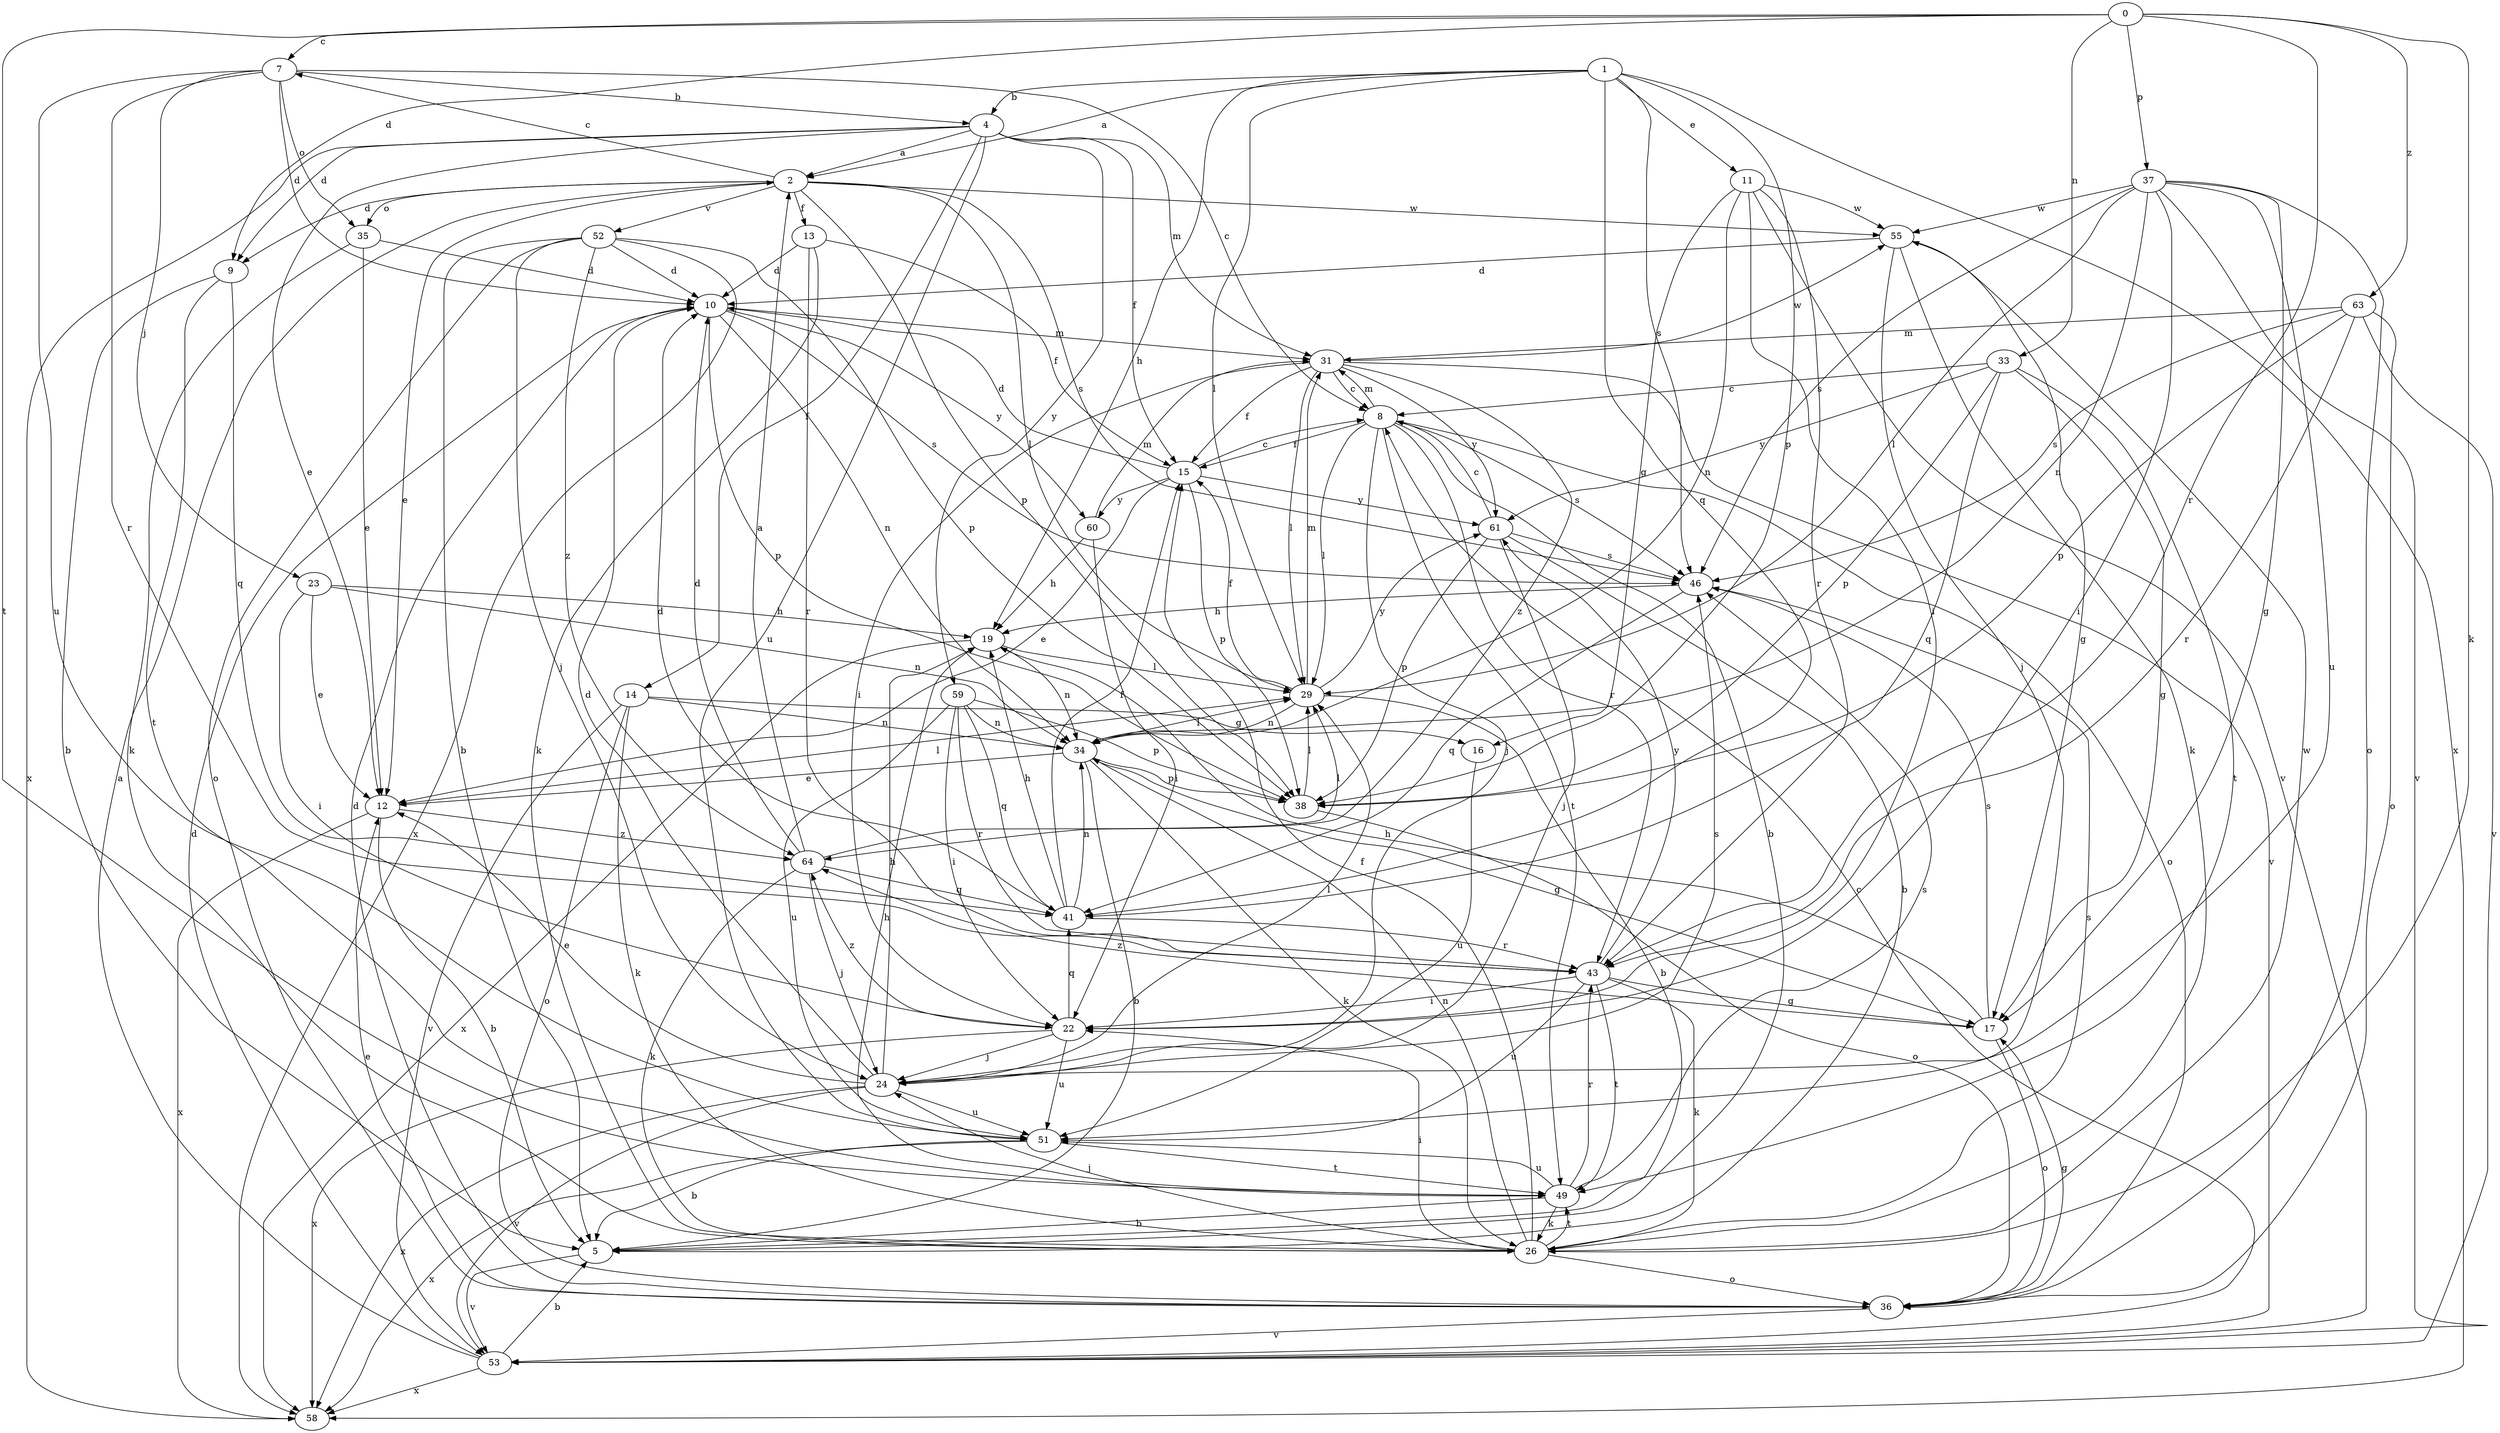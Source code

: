 strict digraph  {
0;
1;
2;
4;
5;
7;
8;
9;
10;
11;
12;
13;
14;
15;
16;
17;
19;
22;
23;
24;
26;
29;
31;
33;
34;
35;
36;
37;
38;
41;
43;
46;
49;
51;
52;
53;
55;
58;
59;
60;
61;
63;
64;
0 -> 7  [label=c];
0 -> 9  [label=d];
0 -> 26  [label=k];
0 -> 33  [label=n];
0 -> 37  [label=p];
0 -> 43  [label=r];
0 -> 49  [label=t];
0 -> 63  [label=z];
1 -> 2  [label=a];
1 -> 4  [label=b];
1 -> 11  [label=e];
1 -> 19  [label=h];
1 -> 29  [label=l];
1 -> 38  [label=p];
1 -> 41  [label=q];
1 -> 46  [label=s];
1 -> 58  [label=x];
2 -> 7  [label=c];
2 -> 9  [label=d];
2 -> 12  [label=e];
2 -> 13  [label=f];
2 -> 29  [label=l];
2 -> 35  [label=o];
2 -> 38  [label=p];
2 -> 46  [label=s];
2 -> 52  [label=v];
2 -> 55  [label=w];
4 -> 2  [label=a];
4 -> 9  [label=d];
4 -> 12  [label=e];
4 -> 14  [label=f];
4 -> 15  [label=f];
4 -> 31  [label=m];
4 -> 51  [label=u];
4 -> 58  [label=x];
4 -> 59  [label=y];
5 -> 53  [label=v];
7 -> 4  [label=b];
7 -> 8  [label=c];
7 -> 10  [label=d];
7 -> 23  [label=j];
7 -> 35  [label=o];
7 -> 43  [label=r];
7 -> 51  [label=u];
8 -> 5  [label=b];
8 -> 15  [label=f];
8 -> 24  [label=j];
8 -> 29  [label=l];
8 -> 31  [label=m];
8 -> 36  [label=o];
8 -> 43  [label=r];
8 -> 46  [label=s];
8 -> 49  [label=t];
9 -> 5  [label=b];
9 -> 41  [label=q];
9 -> 49  [label=t];
10 -> 31  [label=m];
10 -> 34  [label=n];
10 -> 38  [label=p];
10 -> 46  [label=s];
10 -> 60  [label=y];
11 -> 16  [label=g];
11 -> 22  [label=i];
11 -> 34  [label=n];
11 -> 43  [label=r];
11 -> 53  [label=v];
11 -> 55  [label=w];
12 -> 5  [label=b];
12 -> 29  [label=l];
12 -> 58  [label=x];
12 -> 64  [label=z];
13 -> 10  [label=d];
13 -> 15  [label=f];
13 -> 26  [label=k];
13 -> 43  [label=r];
14 -> 16  [label=g];
14 -> 26  [label=k];
14 -> 34  [label=n];
14 -> 36  [label=o];
14 -> 53  [label=v];
15 -> 8  [label=c];
15 -> 10  [label=d];
15 -> 12  [label=e];
15 -> 38  [label=p];
15 -> 60  [label=y];
15 -> 61  [label=y];
16 -> 51  [label=u];
17 -> 19  [label=h];
17 -> 36  [label=o];
17 -> 46  [label=s];
17 -> 64  [label=z];
19 -> 29  [label=l];
19 -> 34  [label=n];
19 -> 58  [label=x];
22 -> 24  [label=j];
22 -> 41  [label=q];
22 -> 51  [label=u];
22 -> 58  [label=x];
22 -> 64  [label=z];
23 -> 12  [label=e];
23 -> 19  [label=h];
23 -> 22  [label=i];
23 -> 34  [label=n];
24 -> 10  [label=d];
24 -> 12  [label=e];
24 -> 19  [label=h];
24 -> 29  [label=l];
24 -> 46  [label=s];
24 -> 51  [label=u];
24 -> 53  [label=v];
24 -> 58  [label=x];
26 -> 15  [label=f];
26 -> 22  [label=i];
26 -> 24  [label=j];
26 -> 34  [label=n];
26 -> 36  [label=o];
26 -> 46  [label=s];
26 -> 49  [label=t];
26 -> 55  [label=w];
29 -> 5  [label=b];
29 -> 15  [label=f];
29 -> 31  [label=m];
29 -> 34  [label=n];
29 -> 61  [label=y];
31 -> 8  [label=c];
31 -> 15  [label=f];
31 -> 22  [label=i];
31 -> 29  [label=l];
31 -> 53  [label=v];
31 -> 55  [label=w];
31 -> 61  [label=y];
31 -> 64  [label=z];
33 -> 8  [label=c];
33 -> 17  [label=g];
33 -> 38  [label=p];
33 -> 41  [label=q];
33 -> 49  [label=t];
33 -> 61  [label=y];
34 -> 5  [label=b];
34 -> 12  [label=e];
34 -> 17  [label=g];
34 -> 26  [label=k];
34 -> 29  [label=l];
34 -> 38  [label=p];
35 -> 10  [label=d];
35 -> 12  [label=e];
35 -> 26  [label=k];
36 -> 10  [label=d];
36 -> 12  [label=e];
36 -> 17  [label=g];
36 -> 53  [label=v];
37 -> 17  [label=g];
37 -> 22  [label=i];
37 -> 29  [label=l];
37 -> 34  [label=n];
37 -> 36  [label=o];
37 -> 46  [label=s];
37 -> 51  [label=u];
37 -> 53  [label=v];
37 -> 55  [label=w];
38 -> 29  [label=l];
38 -> 36  [label=o];
41 -> 10  [label=d];
41 -> 15  [label=f];
41 -> 19  [label=h];
41 -> 34  [label=n];
41 -> 43  [label=r];
43 -> 17  [label=g];
43 -> 22  [label=i];
43 -> 26  [label=k];
43 -> 49  [label=t];
43 -> 51  [label=u];
43 -> 61  [label=y];
46 -> 19  [label=h];
46 -> 41  [label=q];
49 -> 5  [label=b];
49 -> 19  [label=h];
49 -> 26  [label=k];
49 -> 43  [label=r];
49 -> 46  [label=s];
49 -> 51  [label=u];
51 -> 5  [label=b];
51 -> 49  [label=t];
51 -> 58  [label=x];
52 -> 5  [label=b];
52 -> 10  [label=d];
52 -> 24  [label=j];
52 -> 36  [label=o];
52 -> 38  [label=p];
52 -> 58  [label=x];
52 -> 64  [label=z];
53 -> 2  [label=a];
53 -> 5  [label=b];
53 -> 8  [label=c];
53 -> 10  [label=d];
53 -> 58  [label=x];
55 -> 10  [label=d];
55 -> 17  [label=g];
55 -> 24  [label=j];
55 -> 26  [label=k];
59 -> 22  [label=i];
59 -> 34  [label=n];
59 -> 38  [label=p];
59 -> 41  [label=q];
59 -> 43  [label=r];
59 -> 51  [label=u];
60 -> 19  [label=h];
60 -> 22  [label=i];
60 -> 31  [label=m];
61 -> 5  [label=b];
61 -> 8  [label=c];
61 -> 24  [label=j];
61 -> 38  [label=p];
61 -> 46  [label=s];
63 -> 31  [label=m];
63 -> 36  [label=o];
63 -> 38  [label=p];
63 -> 43  [label=r];
63 -> 46  [label=s];
63 -> 53  [label=v];
64 -> 2  [label=a];
64 -> 10  [label=d];
64 -> 24  [label=j];
64 -> 26  [label=k];
64 -> 29  [label=l];
64 -> 41  [label=q];
}
